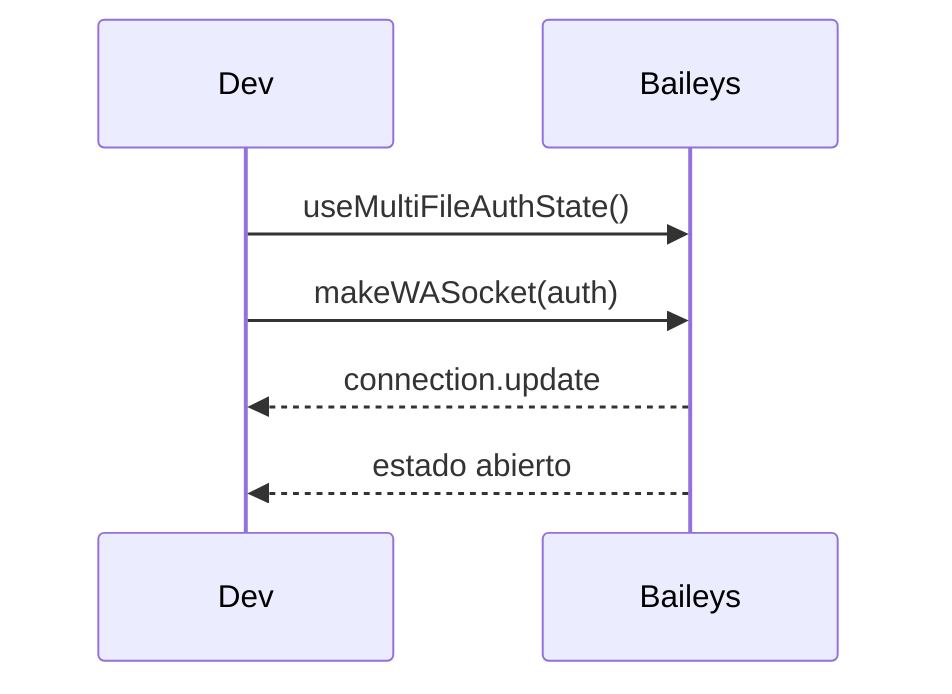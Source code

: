 sequenceDiagram
    participant Dev
    participant Baileys
    Dev->>Baileys: useMultiFileAuthState()
    Dev->>Baileys: makeWASocket(auth)
    Baileys-->>Dev: connection.update
    Baileys-->>Dev: estado abierto